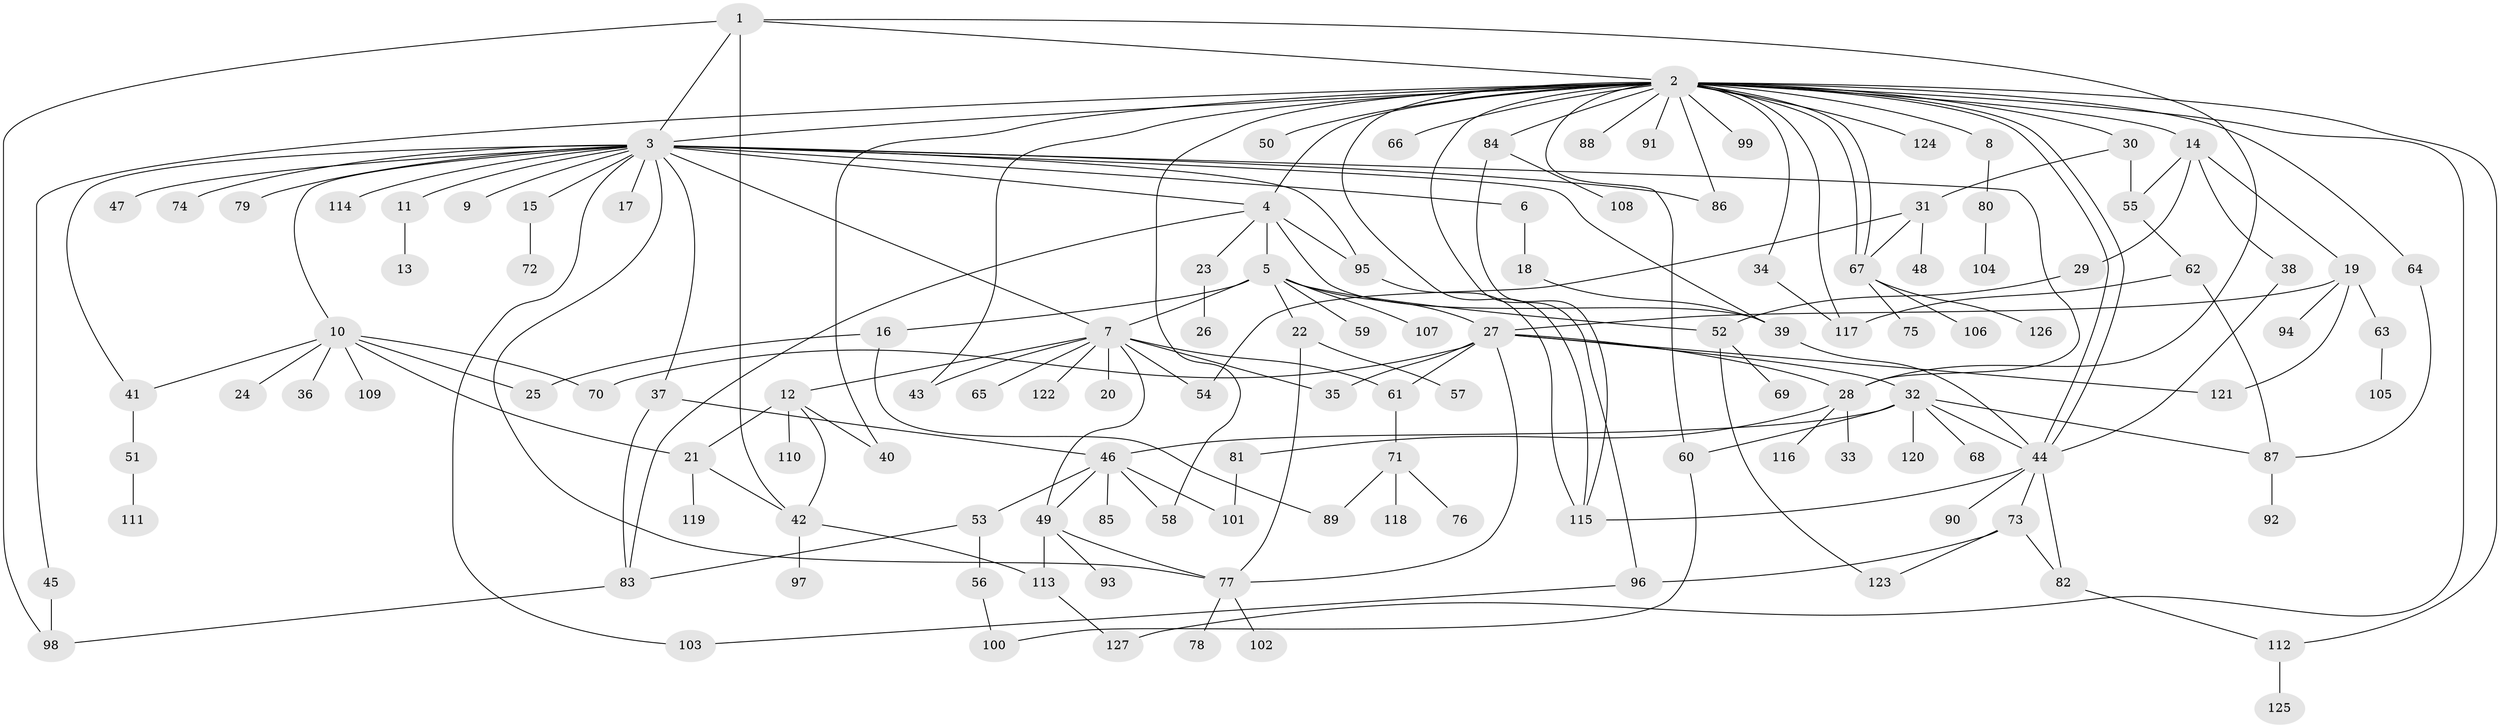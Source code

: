 // coarse degree distribution, {11: 0.015873015873015872, 17: 0.031746031746031744, 22: 0.015873015873015872, 2: 0.19047619047619047, 10: 0.015873015873015872, 1: 0.5238095238095238, 6: 0.015873015873015872, 8: 0.031746031746031744, 3: 0.09523809523809523, 4: 0.047619047619047616, 12: 0.015873015873015872}
// Generated by graph-tools (version 1.1) at 2025/18/03/04/25 18:18:17]
// undirected, 127 vertices, 184 edges
graph export_dot {
graph [start="1"]
  node [color=gray90,style=filled];
  1;
  2;
  3;
  4;
  5;
  6;
  7;
  8;
  9;
  10;
  11;
  12;
  13;
  14;
  15;
  16;
  17;
  18;
  19;
  20;
  21;
  22;
  23;
  24;
  25;
  26;
  27;
  28;
  29;
  30;
  31;
  32;
  33;
  34;
  35;
  36;
  37;
  38;
  39;
  40;
  41;
  42;
  43;
  44;
  45;
  46;
  47;
  48;
  49;
  50;
  51;
  52;
  53;
  54;
  55;
  56;
  57;
  58;
  59;
  60;
  61;
  62;
  63;
  64;
  65;
  66;
  67;
  68;
  69;
  70;
  71;
  72;
  73;
  74;
  75;
  76;
  77;
  78;
  79;
  80;
  81;
  82;
  83;
  84;
  85;
  86;
  87;
  88;
  89;
  90;
  91;
  92;
  93;
  94;
  95;
  96;
  97;
  98;
  99;
  100;
  101;
  102;
  103;
  104;
  105;
  106;
  107;
  108;
  109;
  110;
  111;
  112;
  113;
  114;
  115;
  116;
  117;
  118;
  119;
  120;
  121;
  122;
  123;
  124;
  125;
  126;
  127;
  1 -- 2;
  1 -- 3;
  1 -- 28;
  1 -- 42;
  1 -- 98;
  2 -- 3;
  2 -- 4;
  2 -- 8;
  2 -- 14;
  2 -- 30;
  2 -- 34;
  2 -- 40;
  2 -- 43;
  2 -- 44;
  2 -- 44;
  2 -- 45;
  2 -- 50;
  2 -- 58;
  2 -- 60;
  2 -- 64;
  2 -- 66;
  2 -- 67;
  2 -- 67;
  2 -- 84;
  2 -- 86;
  2 -- 88;
  2 -- 91;
  2 -- 96;
  2 -- 99;
  2 -- 112;
  2 -- 115;
  2 -- 117;
  2 -- 124;
  2 -- 127;
  3 -- 4;
  3 -- 6;
  3 -- 7;
  3 -- 9;
  3 -- 10;
  3 -- 11;
  3 -- 15;
  3 -- 17;
  3 -- 28;
  3 -- 37;
  3 -- 39;
  3 -- 41;
  3 -- 47;
  3 -- 74;
  3 -- 77;
  3 -- 79;
  3 -- 86;
  3 -- 95;
  3 -- 103;
  3 -- 114;
  4 -- 5;
  4 -- 23;
  4 -- 39;
  4 -- 83;
  4 -- 95;
  5 -- 7;
  5 -- 16;
  5 -- 22;
  5 -- 27;
  5 -- 52;
  5 -- 59;
  5 -- 107;
  6 -- 18;
  7 -- 12;
  7 -- 20;
  7 -- 35;
  7 -- 43;
  7 -- 49;
  7 -- 54;
  7 -- 61;
  7 -- 65;
  7 -- 122;
  8 -- 80;
  10 -- 21;
  10 -- 24;
  10 -- 25;
  10 -- 36;
  10 -- 41;
  10 -- 70;
  10 -- 109;
  11 -- 13;
  12 -- 21;
  12 -- 40;
  12 -- 42;
  12 -- 110;
  14 -- 19;
  14 -- 29;
  14 -- 38;
  14 -- 55;
  15 -- 72;
  16 -- 25;
  16 -- 89;
  18 -- 39;
  19 -- 27;
  19 -- 63;
  19 -- 94;
  19 -- 121;
  21 -- 42;
  21 -- 119;
  22 -- 57;
  22 -- 77;
  23 -- 26;
  27 -- 28;
  27 -- 32;
  27 -- 35;
  27 -- 61;
  27 -- 70;
  27 -- 77;
  27 -- 121;
  28 -- 33;
  28 -- 81;
  28 -- 116;
  29 -- 52;
  30 -- 31;
  30 -- 55;
  31 -- 48;
  31 -- 54;
  31 -- 67;
  32 -- 44;
  32 -- 46;
  32 -- 60;
  32 -- 68;
  32 -- 87;
  32 -- 120;
  34 -- 117;
  37 -- 46;
  37 -- 83;
  38 -- 44;
  39 -- 44;
  41 -- 51;
  42 -- 97;
  42 -- 113;
  44 -- 73;
  44 -- 82;
  44 -- 90;
  44 -- 115;
  45 -- 98;
  46 -- 49;
  46 -- 53;
  46 -- 58;
  46 -- 85;
  46 -- 101;
  49 -- 77;
  49 -- 93;
  49 -- 113;
  51 -- 111;
  52 -- 69;
  52 -- 123;
  53 -- 56;
  53 -- 83;
  55 -- 62;
  56 -- 100;
  60 -- 100;
  61 -- 71;
  62 -- 87;
  62 -- 117;
  63 -- 105;
  64 -- 87;
  67 -- 75;
  67 -- 106;
  67 -- 126;
  71 -- 76;
  71 -- 89;
  71 -- 118;
  73 -- 82;
  73 -- 96;
  73 -- 123;
  77 -- 78;
  77 -- 102;
  80 -- 104;
  81 -- 101;
  82 -- 112;
  83 -- 98;
  84 -- 108;
  84 -- 115;
  87 -- 92;
  95 -- 115;
  96 -- 103;
  112 -- 125;
  113 -- 127;
}
